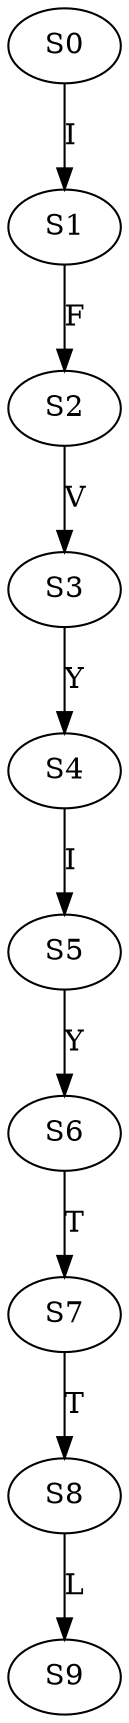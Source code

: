 strict digraph  {
	S0 -> S1 [ label = I ];
	S1 -> S2 [ label = F ];
	S2 -> S3 [ label = V ];
	S3 -> S4 [ label = Y ];
	S4 -> S5 [ label = I ];
	S5 -> S6 [ label = Y ];
	S6 -> S7 [ label = T ];
	S7 -> S8 [ label = T ];
	S8 -> S9 [ label = L ];
}
